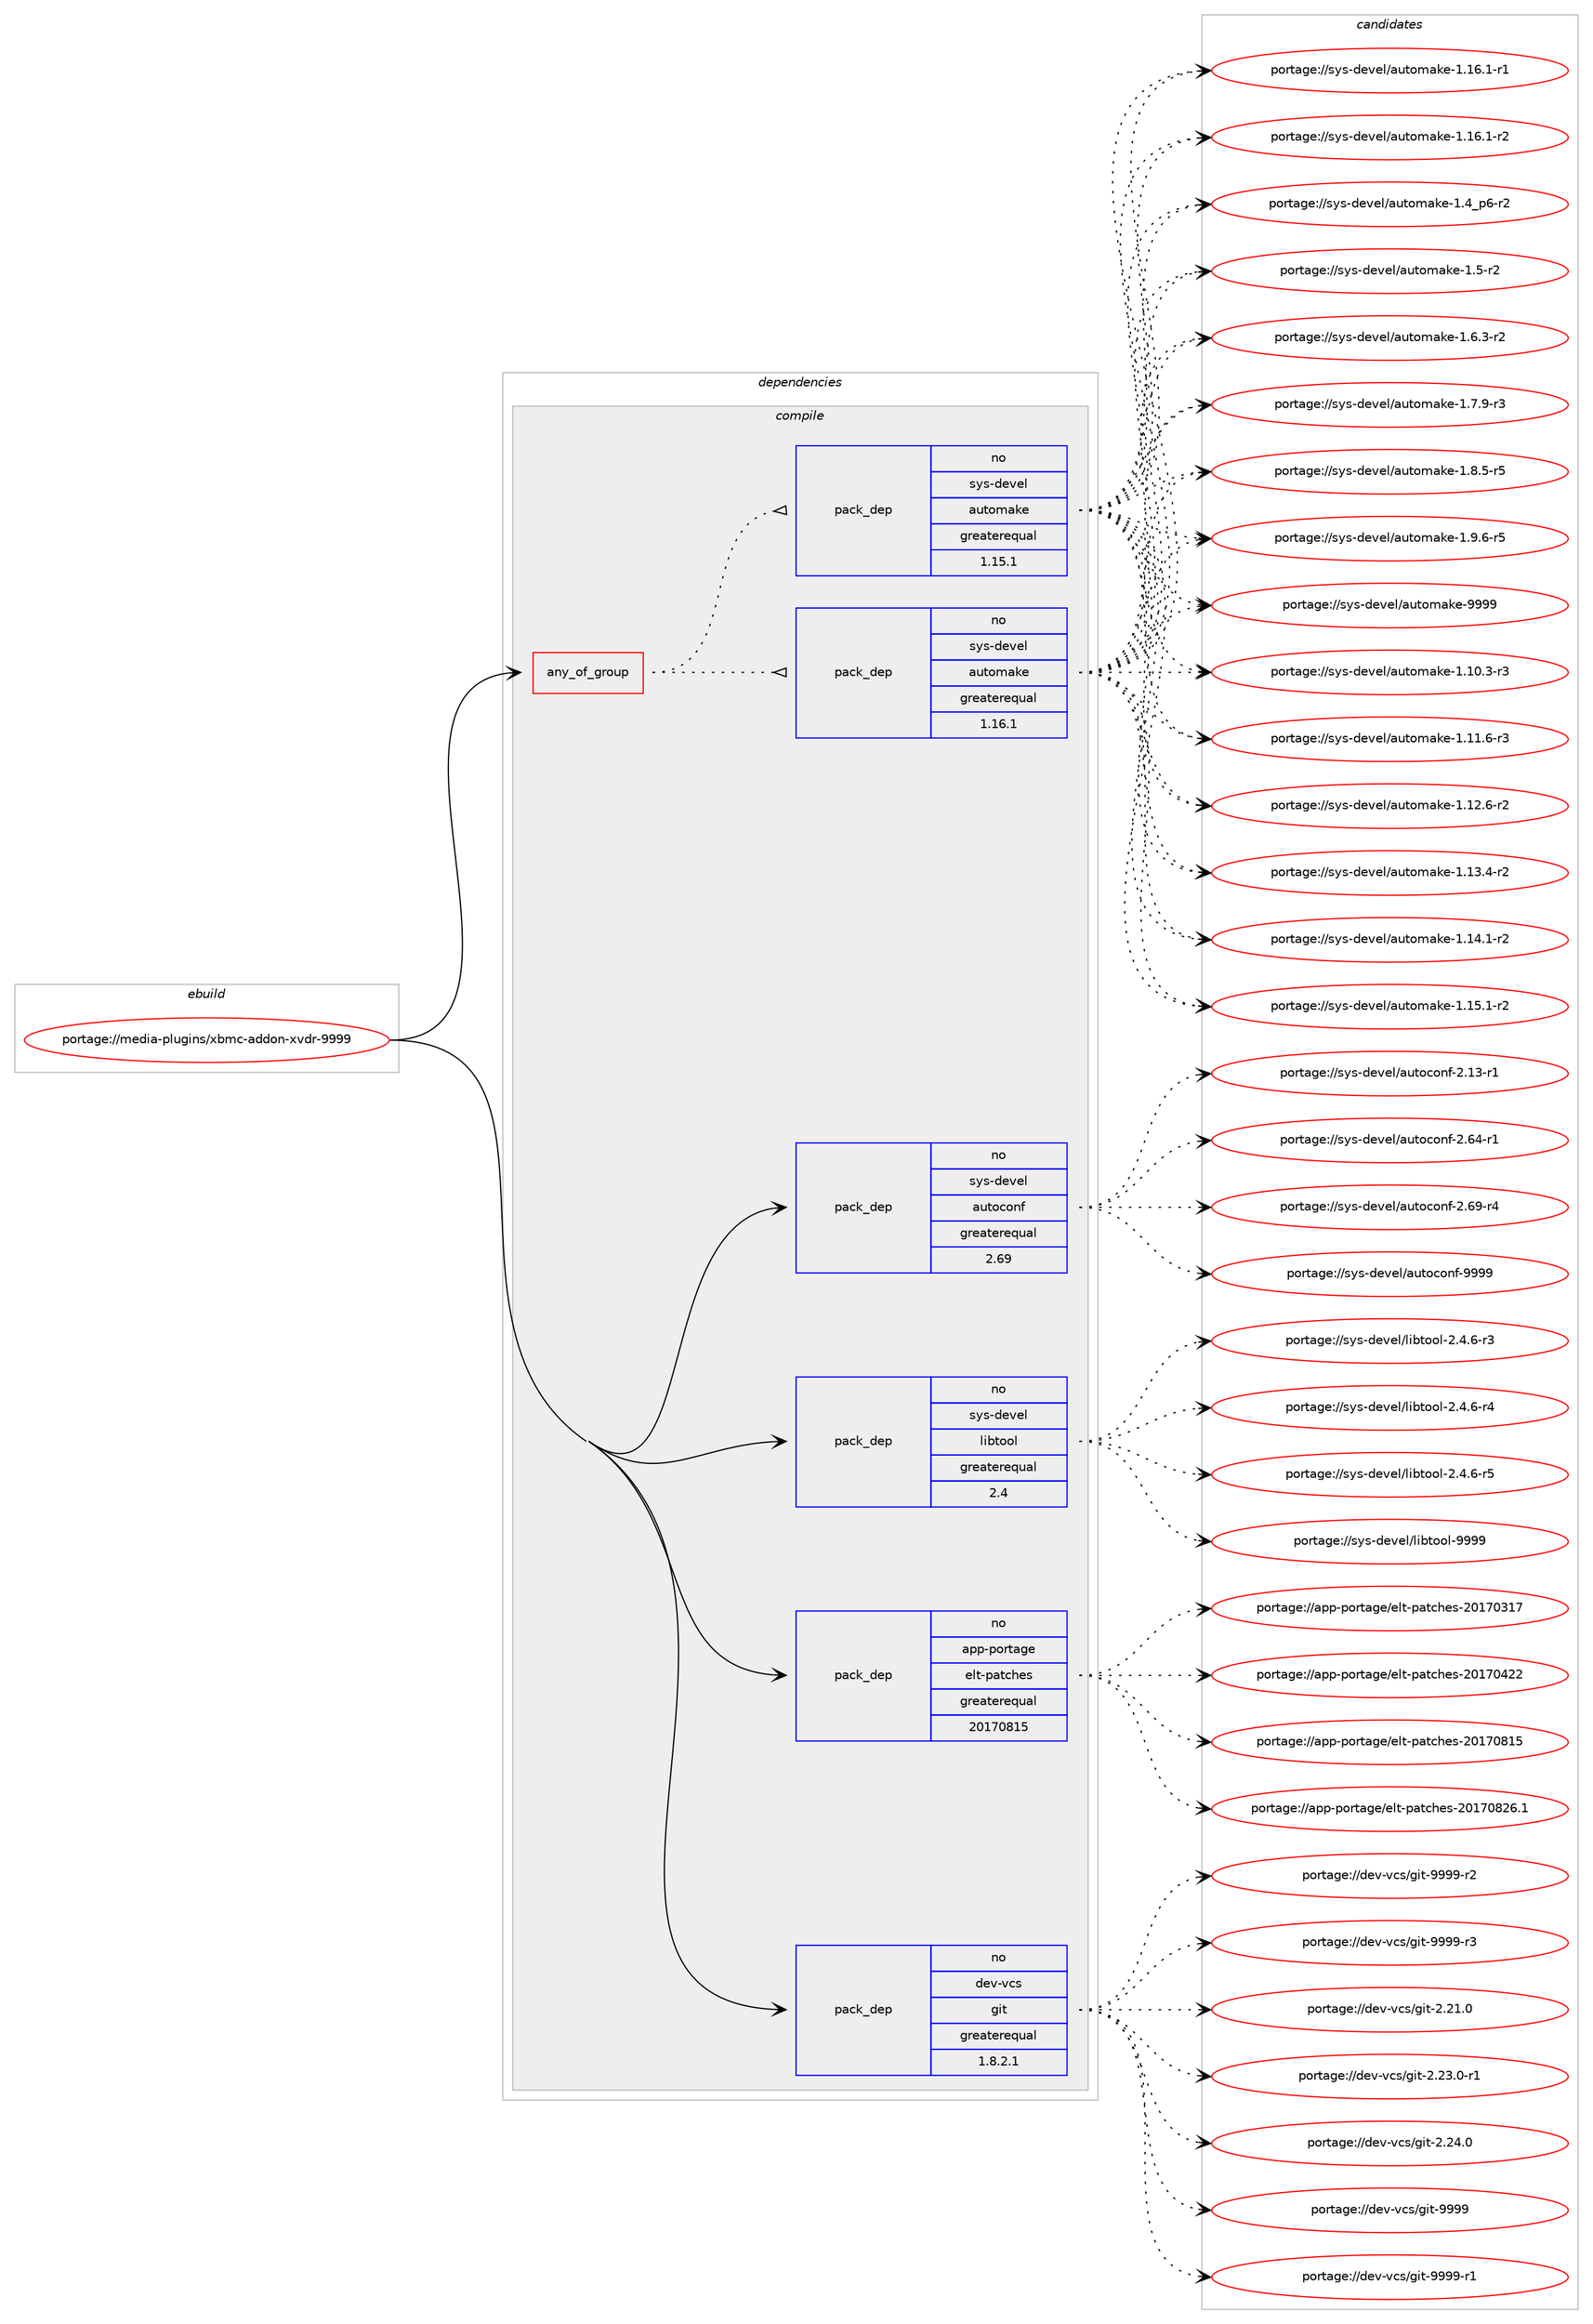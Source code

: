 digraph prolog {

# *************
# Graph options
# *************

newrank=true;
concentrate=true;
compound=true;
graph [rankdir=LR,fontname=Helvetica,fontsize=10,ranksep=1.5];#, ranksep=2.5, nodesep=0.2];
edge  [arrowhead=vee];
node  [fontname=Helvetica,fontsize=10];

# **********
# The ebuild
# **********

subgraph cluster_leftcol {
color=gray;
rank=same;
label=<<i>ebuild</i>>;
id [label="portage://media-plugins/xbmc-addon-xvdr-9999", color=red, width=4, href="../media-plugins/xbmc-addon-xvdr-9999.svg"];
}

# ****************
# The dependencies
# ****************

subgraph cluster_midcol {
color=gray;
label=<<i>dependencies</i>>;
subgraph cluster_compile {
fillcolor="#eeeeee";
style=filled;
label=<<i>compile</i>>;
subgraph any5251 {
dependency328893 [label=<<TABLE BORDER="0" CELLBORDER="1" CELLSPACING="0" CELLPADDING="4"><TR><TD CELLPADDING="10">any_of_group</TD></TR></TABLE>>, shape=none, color=red];subgraph pack241743 {
dependency328894 [label=<<TABLE BORDER="0" CELLBORDER="1" CELLSPACING="0" CELLPADDING="4" WIDTH="220"><TR><TD ROWSPAN="6" CELLPADDING="30">pack_dep</TD></TR><TR><TD WIDTH="110">no</TD></TR><TR><TD>sys-devel</TD></TR><TR><TD>automake</TD></TR><TR><TD>greaterequal</TD></TR><TR><TD>1.16.1</TD></TR></TABLE>>, shape=none, color=blue];
}
dependency328893:e -> dependency328894:w [weight=20,style="dotted",arrowhead="oinv"];
subgraph pack241744 {
dependency328895 [label=<<TABLE BORDER="0" CELLBORDER="1" CELLSPACING="0" CELLPADDING="4" WIDTH="220"><TR><TD ROWSPAN="6" CELLPADDING="30">pack_dep</TD></TR><TR><TD WIDTH="110">no</TD></TR><TR><TD>sys-devel</TD></TR><TR><TD>automake</TD></TR><TR><TD>greaterequal</TD></TR><TR><TD>1.15.1</TD></TR></TABLE>>, shape=none, color=blue];
}
dependency328893:e -> dependency328895:w [weight=20,style="dotted",arrowhead="oinv"];
}
id:e -> dependency328893:w [weight=20,style="solid",arrowhead="vee"];
subgraph pack241745 {
dependency328896 [label=<<TABLE BORDER="0" CELLBORDER="1" CELLSPACING="0" CELLPADDING="4" WIDTH="220"><TR><TD ROWSPAN="6" CELLPADDING="30">pack_dep</TD></TR><TR><TD WIDTH="110">no</TD></TR><TR><TD>app-portage</TD></TR><TR><TD>elt-patches</TD></TR><TR><TD>greaterequal</TD></TR><TR><TD>20170815</TD></TR></TABLE>>, shape=none, color=blue];
}
id:e -> dependency328896:w [weight=20,style="solid",arrowhead="vee"];
subgraph pack241746 {
dependency328897 [label=<<TABLE BORDER="0" CELLBORDER="1" CELLSPACING="0" CELLPADDING="4" WIDTH="220"><TR><TD ROWSPAN="6" CELLPADDING="30">pack_dep</TD></TR><TR><TD WIDTH="110">no</TD></TR><TR><TD>dev-vcs</TD></TR><TR><TD>git</TD></TR><TR><TD>greaterequal</TD></TR><TR><TD>1.8.2.1</TD></TR></TABLE>>, shape=none, color=blue];
}
id:e -> dependency328897:w [weight=20,style="solid",arrowhead="vee"];
subgraph pack241747 {
dependency328898 [label=<<TABLE BORDER="0" CELLBORDER="1" CELLSPACING="0" CELLPADDING="4" WIDTH="220"><TR><TD ROWSPAN="6" CELLPADDING="30">pack_dep</TD></TR><TR><TD WIDTH="110">no</TD></TR><TR><TD>sys-devel</TD></TR><TR><TD>autoconf</TD></TR><TR><TD>greaterequal</TD></TR><TR><TD>2.69</TD></TR></TABLE>>, shape=none, color=blue];
}
id:e -> dependency328898:w [weight=20,style="solid",arrowhead="vee"];
subgraph pack241748 {
dependency328899 [label=<<TABLE BORDER="0" CELLBORDER="1" CELLSPACING="0" CELLPADDING="4" WIDTH="220"><TR><TD ROWSPAN="6" CELLPADDING="30">pack_dep</TD></TR><TR><TD WIDTH="110">no</TD></TR><TR><TD>sys-devel</TD></TR><TR><TD>libtool</TD></TR><TR><TD>greaterequal</TD></TR><TR><TD>2.4</TD></TR></TABLE>>, shape=none, color=blue];
}
id:e -> dependency328899:w [weight=20,style="solid",arrowhead="vee"];
}
subgraph cluster_compileandrun {
fillcolor="#eeeeee";
style=filled;
label=<<i>compile and run</i>>;
}
subgraph cluster_run {
fillcolor="#eeeeee";
style=filled;
label=<<i>run</i>>;
}
}

# **************
# The candidates
# **************

subgraph cluster_choices {
rank=same;
color=gray;
label=<<i>candidates</i>>;

subgraph choice241743 {
color=black;
nodesep=1;
choiceportage11512111545100101118101108479711711611110997107101454946494846514511451 [label="portage://sys-devel/automake-1.10.3-r3", color=red, width=4,href="../sys-devel/automake-1.10.3-r3.svg"];
choiceportage11512111545100101118101108479711711611110997107101454946494946544511451 [label="portage://sys-devel/automake-1.11.6-r3", color=red, width=4,href="../sys-devel/automake-1.11.6-r3.svg"];
choiceportage11512111545100101118101108479711711611110997107101454946495046544511450 [label="portage://sys-devel/automake-1.12.6-r2", color=red, width=4,href="../sys-devel/automake-1.12.6-r2.svg"];
choiceportage11512111545100101118101108479711711611110997107101454946495146524511450 [label="portage://sys-devel/automake-1.13.4-r2", color=red, width=4,href="../sys-devel/automake-1.13.4-r2.svg"];
choiceportage11512111545100101118101108479711711611110997107101454946495246494511450 [label="portage://sys-devel/automake-1.14.1-r2", color=red, width=4,href="../sys-devel/automake-1.14.1-r2.svg"];
choiceportage11512111545100101118101108479711711611110997107101454946495346494511450 [label="portage://sys-devel/automake-1.15.1-r2", color=red, width=4,href="../sys-devel/automake-1.15.1-r2.svg"];
choiceportage11512111545100101118101108479711711611110997107101454946495446494511449 [label="portage://sys-devel/automake-1.16.1-r1", color=red, width=4,href="../sys-devel/automake-1.16.1-r1.svg"];
choiceportage11512111545100101118101108479711711611110997107101454946495446494511450 [label="portage://sys-devel/automake-1.16.1-r2", color=red, width=4,href="../sys-devel/automake-1.16.1-r2.svg"];
choiceportage115121115451001011181011084797117116111109971071014549465295112544511450 [label="portage://sys-devel/automake-1.4_p6-r2", color=red, width=4,href="../sys-devel/automake-1.4_p6-r2.svg"];
choiceportage11512111545100101118101108479711711611110997107101454946534511450 [label="portage://sys-devel/automake-1.5-r2", color=red, width=4,href="../sys-devel/automake-1.5-r2.svg"];
choiceportage115121115451001011181011084797117116111109971071014549465446514511450 [label="portage://sys-devel/automake-1.6.3-r2", color=red, width=4,href="../sys-devel/automake-1.6.3-r2.svg"];
choiceportage115121115451001011181011084797117116111109971071014549465546574511451 [label="portage://sys-devel/automake-1.7.9-r3", color=red, width=4,href="../sys-devel/automake-1.7.9-r3.svg"];
choiceportage115121115451001011181011084797117116111109971071014549465646534511453 [label="portage://sys-devel/automake-1.8.5-r5", color=red, width=4,href="../sys-devel/automake-1.8.5-r5.svg"];
choiceportage115121115451001011181011084797117116111109971071014549465746544511453 [label="portage://sys-devel/automake-1.9.6-r5", color=red, width=4,href="../sys-devel/automake-1.9.6-r5.svg"];
choiceportage115121115451001011181011084797117116111109971071014557575757 [label="portage://sys-devel/automake-9999", color=red, width=4,href="../sys-devel/automake-9999.svg"];
dependency328894:e -> choiceportage11512111545100101118101108479711711611110997107101454946494846514511451:w [style=dotted,weight="100"];
dependency328894:e -> choiceportage11512111545100101118101108479711711611110997107101454946494946544511451:w [style=dotted,weight="100"];
dependency328894:e -> choiceportage11512111545100101118101108479711711611110997107101454946495046544511450:w [style=dotted,weight="100"];
dependency328894:e -> choiceportage11512111545100101118101108479711711611110997107101454946495146524511450:w [style=dotted,weight="100"];
dependency328894:e -> choiceportage11512111545100101118101108479711711611110997107101454946495246494511450:w [style=dotted,weight="100"];
dependency328894:e -> choiceportage11512111545100101118101108479711711611110997107101454946495346494511450:w [style=dotted,weight="100"];
dependency328894:e -> choiceportage11512111545100101118101108479711711611110997107101454946495446494511449:w [style=dotted,weight="100"];
dependency328894:e -> choiceportage11512111545100101118101108479711711611110997107101454946495446494511450:w [style=dotted,weight="100"];
dependency328894:e -> choiceportage115121115451001011181011084797117116111109971071014549465295112544511450:w [style=dotted,weight="100"];
dependency328894:e -> choiceportage11512111545100101118101108479711711611110997107101454946534511450:w [style=dotted,weight="100"];
dependency328894:e -> choiceportage115121115451001011181011084797117116111109971071014549465446514511450:w [style=dotted,weight="100"];
dependency328894:e -> choiceportage115121115451001011181011084797117116111109971071014549465546574511451:w [style=dotted,weight="100"];
dependency328894:e -> choiceportage115121115451001011181011084797117116111109971071014549465646534511453:w [style=dotted,weight="100"];
dependency328894:e -> choiceportage115121115451001011181011084797117116111109971071014549465746544511453:w [style=dotted,weight="100"];
dependency328894:e -> choiceportage115121115451001011181011084797117116111109971071014557575757:w [style=dotted,weight="100"];
}
subgraph choice241744 {
color=black;
nodesep=1;
choiceportage11512111545100101118101108479711711611110997107101454946494846514511451 [label="portage://sys-devel/automake-1.10.3-r3", color=red, width=4,href="../sys-devel/automake-1.10.3-r3.svg"];
choiceportage11512111545100101118101108479711711611110997107101454946494946544511451 [label="portage://sys-devel/automake-1.11.6-r3", color=red, width=4,href="../sys-devel/automake-1.11.6-r3.svg"];
choiceportage11512111545100101118101108479711711611110997107101454946495046544511450 [label="portage://sys-devel/automake-1.12.6-r2", color=red, width=4,href="../sys-devel/automake-1.12.6-r2.svg"];
choiceportage11512111545100101118101108479711711611110997107101454946495146524511450 [label="portage://sys-devel/automake-1.13.4-r2", color=red, width=4,href="../sys-devel/automake-1.13.4-r2.svg"];
choiceportage11512111545100101118101108479711711611110997107101454946495246494511450 [label="portage://sys-devel/automake-1.14.1-r2", color=red, width=4,href="../sys-devel/automake-1.14.1-r2.svg"];
choiceportage11512111545100101118101108479711711611110997107101454946495346494511450 [label="portage://sys-devel/automake-1.15.1-r2", color=red, width=4,href="../sys-devel/automake-1.15.1-r2.svg"];
choiceportage11512111545100101118101108479711711611110997107101454946495446494511449 [label="portage://sys-devel/automake-1.16.1-r1", color=red, width=4,href="../sys-devel/automake-1.16.1-r1.svg"];
choiceportage11512111545100101118101108479711711611110997107101454946495446494511450 [label="portage://sys-devel/automake-1.16.1-r2", color=red, width=4,href="../sys-devel/automake-1.16.1-r2.svg"];
choiceportage115121115451001011181011084797117116111109971071014549465295112544511450 [label="portage://sys-devel/automake-1.4_p6-r2", color=red, width=4,href="../sys-devel/automake-1.4_p6-r2.svg"];
choiceportage11512111545100101118101108479711711611110997107101454946534511450 [label="portage://sys-devel/automake-1.5-r2", color=red, width=4,href="../sys-devel/automake-1.5-r2.svg"];
choiceportage115121115451001011181011084797117116111109971071014549465446514511450 [label="portage://sys-devel/automake-1.6.3-r2", color=red, width=4,href="../sys-devel/automake-1.6.3-r2.svg"];
choiceportage115121115451001011181011084797117116111109971071014549465546574511451 [label="portage://sys-devel/automake-1.7.9-r3", color=red, width=4,href="../sys-devel/automake-1.7.9-r3.svg"];
choiceportage115121115451001011181011084797117116111109971071014549465646534511453 [label="portage://sys-devel/automake-1.8.5-r5", color=red, width=4,href="../sys-devel/automake-1.8.5-r5.svg"];
choiceportage115121115451001011181011084797117116111109971071014549465746544511453 [label="portage://sys-devel/automake-1.9.6-r5", color=red, width=4,href="../sys-devel/automake-1.9.6-r5.svg"];
choiceportage115121115451001011181011084797117116111109971071014557575757 [label="portage://sys-devel/automake-9999", color=red, width=4,href="../sys-devel/automake-9999.svg"];
dependency328895:e -> choiceportage11512111545100101118101108479711711611110997107101454946494846514511451:w [style=dotted,weight="100"];
dependency328895:e -> choiceportage11512111545100101118101108479711711611110997107101454946494946544511451:w [style=dotted,weight="100"];
dependency328895:e -> choiceportage11512111545100101118101108479711711611110997107101454946495046544511450:w [style=dotted,weight="100"];
dependency328895:e -> choiceportage11512111545100101118101108479711711611110997107101454946495146524511450:w [style=dotted,weight="100"];
dependency328895:e -> choiceportage11512111545100101118101108479711711611110997107101454946495246494511450:w [style=dotted,weight="100"];
dependency328895:e -> choiceportage11512111545100101118101108479711711611110997107101454946495346494511450:w [style=dotted,weight="100"];
dependency328895:e -> choiceportage11512111545100101118101108479711711611110997107101454946495446494511449:w [style=dotted,weight="100"];
dependency328895:e -> choiceportage11512111545100101118101108479711711611110997107101454946495446494511450:w [style=dotted,weight="100"];
dependency328895:e -> choiceportage115121115451001011181011084797117116111109971071014549465295112544511450:w [style=dotted,weight="100"];
dependency328895:e -> choiceportage11512111545100101118101108479711711611110997107101454946534511450:w [style=dotted,weight="100"];
dependency328895:e -> choiceportage115121115451001011181011084797117116111109971071014549465446514511450:w [style=dotted,weight="100"];
dependency328895:e -> choiceportage115121115451001011181011084797117116111109971071014549465546574511451:w [style=dotted,weight="100"];
dependency328895:e -> choiceportage115121115451001011181011084797117116111109971071014549465646534511453:w [style=dotted,weight="100"];
dependency328895:e -> choiceportage115121115451001011181011084797117116111109971071014549465746544511453:w [style=dotted,weight="100"];
dependency328895:e -> choiceportage115121115451001011181011084797117116111109971071014557575757:w [style=dotted,weight="100"];
}
subgraph choice241745 {
color=black;
nodesep=1;
choiceportage97112112451121111141169710310147101108116451129711699104101115455048495548514955 [label="portage://app-portage/elt-patches-20170317", color=red, width=4,href="../app-portage/elt-patches-20170317.svg"];
choiceportage97112112451121111141169710310147101108116451129711699104101115455048495548525050 [label="portage://app-portage/elt-patches-20170422", color=red, width=4,href="../app-portage/elt-patches-20170422.svg"];
choiceportage97112112451121111141169710310147101108116451129711699104101115455048495548564953 [label="portage://app-portage/elt-patches-20170815", color=red, width=4,href="../app-portage/elt-patches-20170815.svg"];
choiceportage971121124511211111411697103101471011081164511297116991041011154550484955485650544649 [label="portage://app-portage/elt-patches-20170826.1", color=red, width=4,href="../app-portage/elt-patches-20170826.1.svg"];
dependency328896:e -> choiceportage97112112451121111141169710310147101108116451129711699104101115455048495548514955:w [style=dotted,weight="100"];
dependency328896:e -> choiceportage97112112451121111141169710310147101108116451129711699104101115455048495548525050:w [style=dotted,weight="100"];
dependency328896:e -> choiceportage97112112451121111141169710310147101108116451129711699104101115455048495548564953:w [style=dotted,weight="100"];
dependency328896:e -> choiceportage971121124511211111411697103101471011081164511297116991041011154550484955485650544649:w [style=dotted,weight="100"];
}
subgraph choice241746 {
color=black;
nodesep=1;
choiceportage10010111845118991154710310511645504650494648 [label="portage://dev-vcs/git-2.21.0", color=red, width=4,href="../dev-vcs/git-2.21.0.svg"];
choiceportage100101118451189911547103105116455046505146484511449 [label="portage://dev-vcs/git-2.23.0-r1", color=red, width=4,href="../dev-vcs/git-2.23.0-r1.svg"];
choiceportage10010111845118991154710310511645504650524648 [label="portage://dev-vcs/git-2.24.0", color=red, width=4,href="../dev-vcs/git-2.24.0.svg"];
choiceportage1001011184511899115471031051164557575757 [label="portage://dev-vcs/git-9999", color=red, width=4,href="../dev-vcs/git-9999.svg"];
choiceportage10010111845118991154710310511645575757574511449 [label="portage://dev-vcs/git-9999-r1", color=red, width=4,href="../dev-vcs/git-9999-r1.svg"];
choiceportage10010111845118991154710310511645575757574511450 [label="portage://dev-vcs/git-9999-r2", color=red, width=4,href="../dev-vcs/git-9999-r2.svg"];
choiceportage10010111845118991154710310511645575757574511451 [label="portage://dev-vcs/git-9999-r3", color=red, width=4,href="../dev-vcs/git-9999-r3.svg"];
dependency328897:e -> choiceportage10010111845118991154710310511645504650494648:w [style=dotted,weight="100"];
dependency328897:e -> choiceportage100101118451189911547103105116455046505146484511449:w [style=dotted,weight="100"];
dependency328897:e -> choiceportage10010111845118991154710310511645504650524648:w [style=dotted,weight="100"];
dependency328897:e -> choiceportage1001011184511899115471031051164557575757:w [style=dotted,weight="100"];
dependency328897:e -> choiceportage10010111845118991154710310511645575757574511449:w [style=dotted,weight="100"];
dependency328897:e -> choiceportage10010111845118991154710310511645575757574511450:w [style=dotted,weight="100"];
dependency328897:e -> choiceportage10010111845118991154710310511645575757574511451:w [style=dotted,weight="100"];
}
subgraph choice241747 {
color=black;
nodesep=1;
choiceportage1151211154510010111810110847971171161119911111010245504649514511449 [label="portage://sys-devel/autoconf-2.13-r1", color=red, width=4,href="../sys-devel/autoconf-2.13-r1.svg"];
choiceportage1151211154510010111810110847971171161119911111010245504654524511449 [label="portage://sys-devel/autoconf-2.64-r1", color=red, width=4,href="../sys-devel/autoconf-2.64-r1.svg"];
choiceportage1151211154510010111810110847971171161119911111010245504654574511452 [label="portage://sys-devel/autoconf-2.69-r4", color=red, width=4,href="../sys-devel/autoconf-2.69-r4.svg"];
choiceportage115121115451001011181011084797117116111991111101024557575757 [label="portage://sys-devel/autoconf-9999", color=red, width=4,href="../sys-devel/autoconf-9999.svg"];
dependency328898:e -> choiceportage1151211154510010111810110847971171161119911111010245504649514511449:w [style=dotted,weight="100"];
dependency328898:e -> choiceportage1151211154510010111810110847971171161119911111010245504654524511449:w [style=dotted,weight="100"];
dependency328898:e -> choiceportage1151211154510010111810110847971171161119911111010245504654574511452:w [style=dotted,weight="100"];
dependency328898:e -> choiceportage115121115451001011181011084797117116111991111101024557575757:w [style=dotted,weight="100"];
}
subgraph choice241748 {
color=black;
nodesep=1;
choiceportage1151211154510010111810110847108105981161111111084550465246544511451 [label="portage://sys-devel/libtool-2.4.6-r3", color=red, width=4,href="../sys-devel/libtool-2.4.6-r3.svg"];
choiceportage1151211154510010111810110847108105981161111111084550465246544511452 [label="portage://sys-devel/libtool-2.4.6-r4", color=red, width=4,href="../sys-devel/libtool-2.4.6-r4.svg"];
choiceportage1151211154510010111810110847108105981161111111084550465246544511453 [label="portage://sys-devel/libtool-2.4.6-r5", color=red, width=4,href="../sys-devel/libtool-2.4.6-r5.svg"];
choiceportage1151211154510010111810110847108105981161111111084557575757 [label="portage://sys-devel/libtool-9999", color=red, width=4,href="../sys-devel/libtool-9999.svg"];
dependency328899:e -> choiceportage1151211154510010111810110847108105981161111111084550465246544511451:w [style=dotted,weight="100"];
dependency328899:e -> choiceportage1151211154510010111810110847108105981161111111084550465246544511452:w [style=dotted,weight="100"];
dependency328899:e -> choiceportage1151211154510010111810110847108105981161111111084550465246544511453:w [style=dotted,weight="100"];
dependency328899:e -> choiceportage1151211154510010111810110847108105981161111111084557575757:w [style=dotted,weight="100"];
}
}

}
